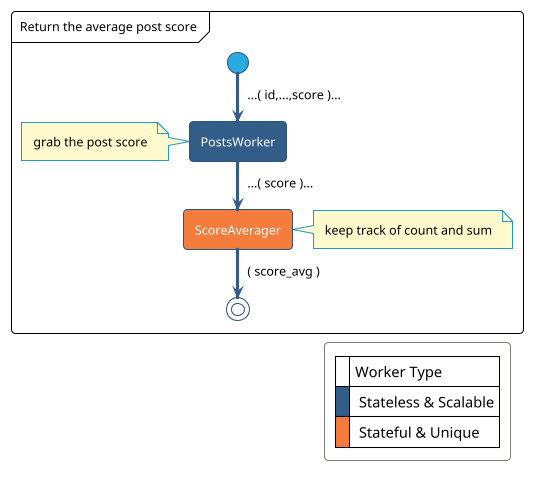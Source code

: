 @startuml
!theme sandstone

skinparam PartitionFontColor black
skinparam PartitionBorderColor black
skinparam ArrowFontColor black
skinparam LegendFontColor black
skinparam legendbackgroundcolor transparent
skinparam NoteBackgroundColor lemonchiffon
skinparam NoteFontColor black

partition "Return the average post score" {
  start
  -> ...( id,...,score )...;
  :PostsWorker;
  note left
    grab the post score
  endnote
  -> ...( score )...;
  #f47c3c :ScoreAverager; 
  note right
    keep track of count and sum
  endnote
  -> ( score_avg );
  stop

  legend bottom right
      |= |Worker Type|
      |<#325d88>| Stateless & Scalable|
      |<#f47c3c>| Stateful & Unique|
  endlegend
}
@enduml
